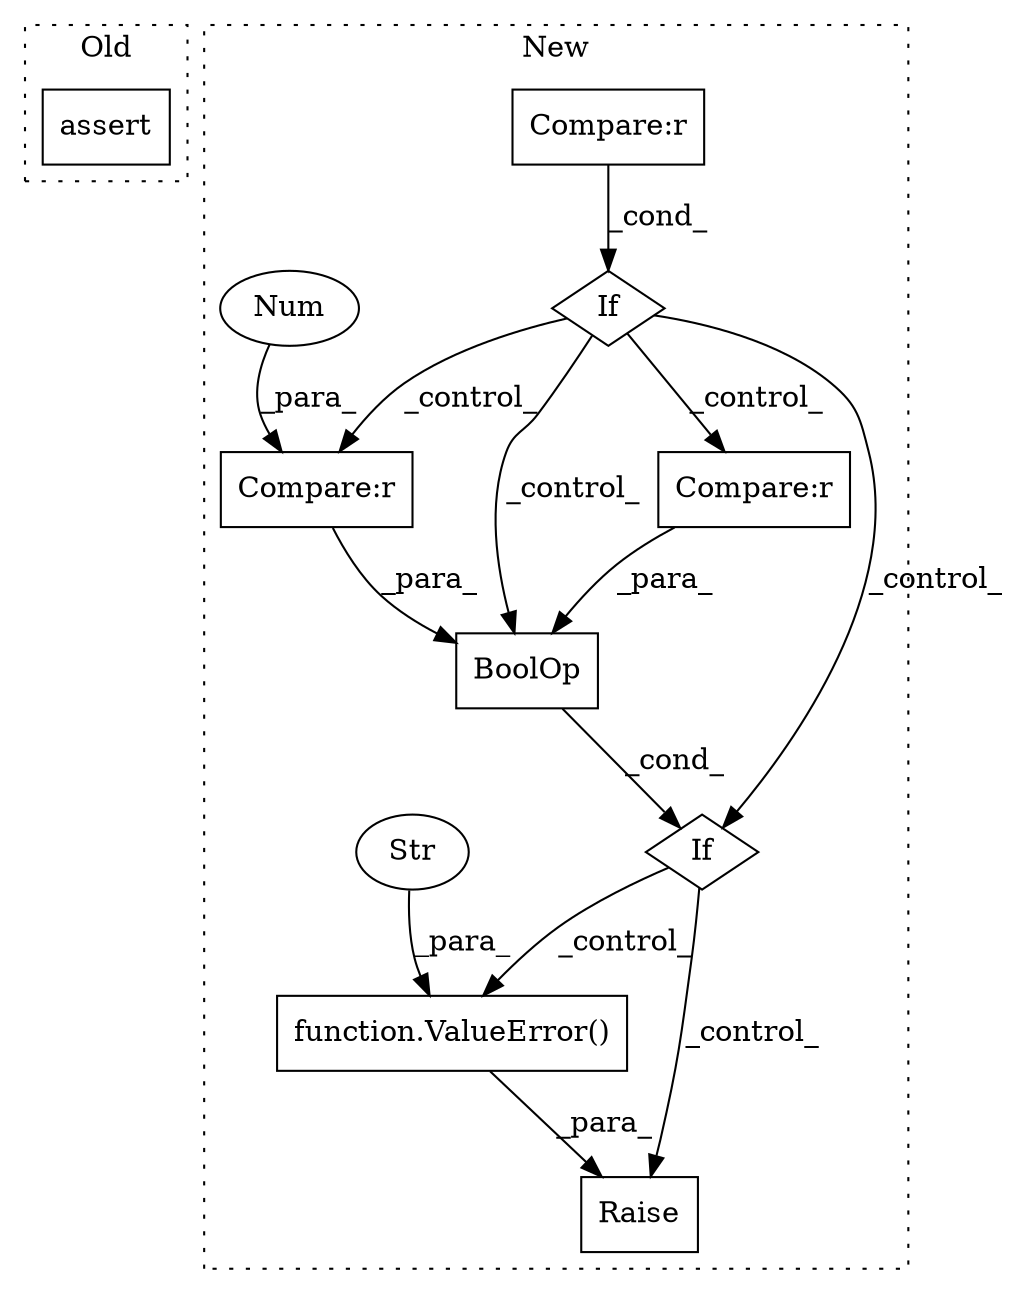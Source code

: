 digraph G {
subgraph cluster0 {
1 [label="assert" a="65" s="2762" l="7" shape="box"];
label = "Old";
style="dotted";
}
subgraph cluster1 {
2 [label="BoolOp" a="72" s="2807" l="37" shape="box"];
3 [label="Compare:r" a="40" s="2807" l="15" shape="box"];
4 [label="Num" a="76" s="2821" l="1" shape="ellipse"];
5 [label="If" a="96" s="2579,2618" l="3,14" shape="diamond"];
6 [label="Compare:r" a="40" s="2601" l="17" shape="box"];
7 [label="If" a="96" s="2807,2844" l="0,14" shape="diamond"];
8 [label="Compare:r" a="40" s="2826" l="18" shape="box"];
9 [label="Raise" a="91" s="3074" l="6" shape="box"];
10 [label="function.ValueError()" a="75" s="3080,3134" l="11,1" shape="box"];
11 [label="Str" a="66" s="3091" l="43" shape="ellipse"];
label = "New";
style="dotted";
}
2 -> 7 [label="_cond_"];
3 -> 2 [label="_para_"];
4 -> 3 [label="_para_"];
5 -> 2 [label="_control_"];
5 -> 8 [label="_control_"];
5 -> 7 [label="_control_"];
5 -> 3 [label="_control_"];
6 -> 5 [label="_cond_"];
7 -> 10 [label="_control_"];
7 -> 9 [label="_control_"];
8 -> 2 [label="_para_"];
10 -> 9 [label="_para_"];
11 -> 10 [label="_para_"];
}